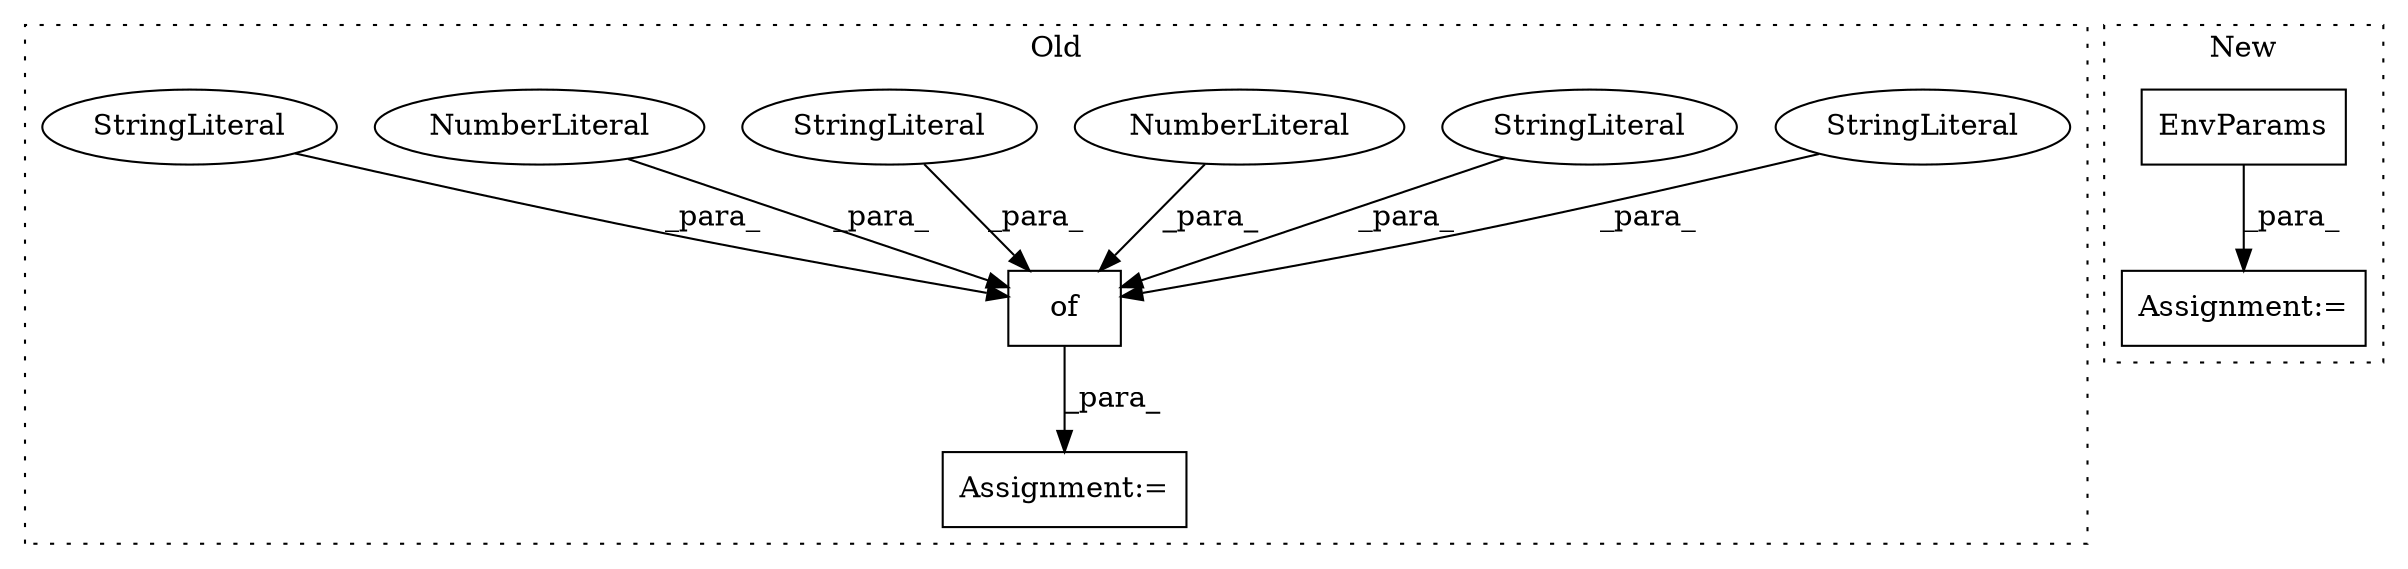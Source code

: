 digraph G {
subgraph cluster0 {
1 [label="of" a="32" s="1511,1568" l="3,1" shape="box"];
3 [label="StringLiteral" a="45" s="1514" l="12" shape="ellipse"];
4 [label="StringLiteral" a="45" s="1545" l="10" shape="ellipse"];
5 [label="NumberLiteral" a="34" s="1527" l="1" shape="ellipse"];
6 [label="StringLiteral" a="45" s="1556" l="12" shape="ellipse"];
7 [label="NumberLiteral" a="34" s="1540" l="4" shape="ellipse"];
8 [label="Assignment:=" a="7" s="1506" l="1" shape="box"];
10 [label="StringLiteral" a="45" s="1529" l="10" shape="ellipse"];
label = "Old";
style="dotted";
}
subgraph cluster1 {
2 [label="EnvParams" a="32" s="1450" l="11" shape="box"];
9 [label="Assignment:=" a="7" s="1449" l="1" shape="box"];
label = "New";
style="dotted";
}
1 -> 8 [label="_para_"];
2 -> 9 [label="_para_"];
3 -> 1 [label="_para_"];
4 -> 1 [label="_para_"];
5 -> 1 [label="_para_"];
6 -> 1 [label="_para_"];
7 -> 1 [label="_para_"];
10 -> 1 [label="_para_"];
}